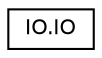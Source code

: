 digraph "Graphical Class Hierarchy"
{
 // LATEX_PDF_SIZE
  edge [fontname="Helvetica",fontsize="10",labelfontname="Helvetica",labelfontsize="10"];
  node [fontname="Helvetica",fontsize="10",shape=record];
  rankdir="LR";
  Node0 [label="IO.IO",height=0.2,width=0.4,color="black", fillcolor="white", style="filled",URL="$classIO_1_1IO.html",tooltip="Class which handle Input and Output."];
}
